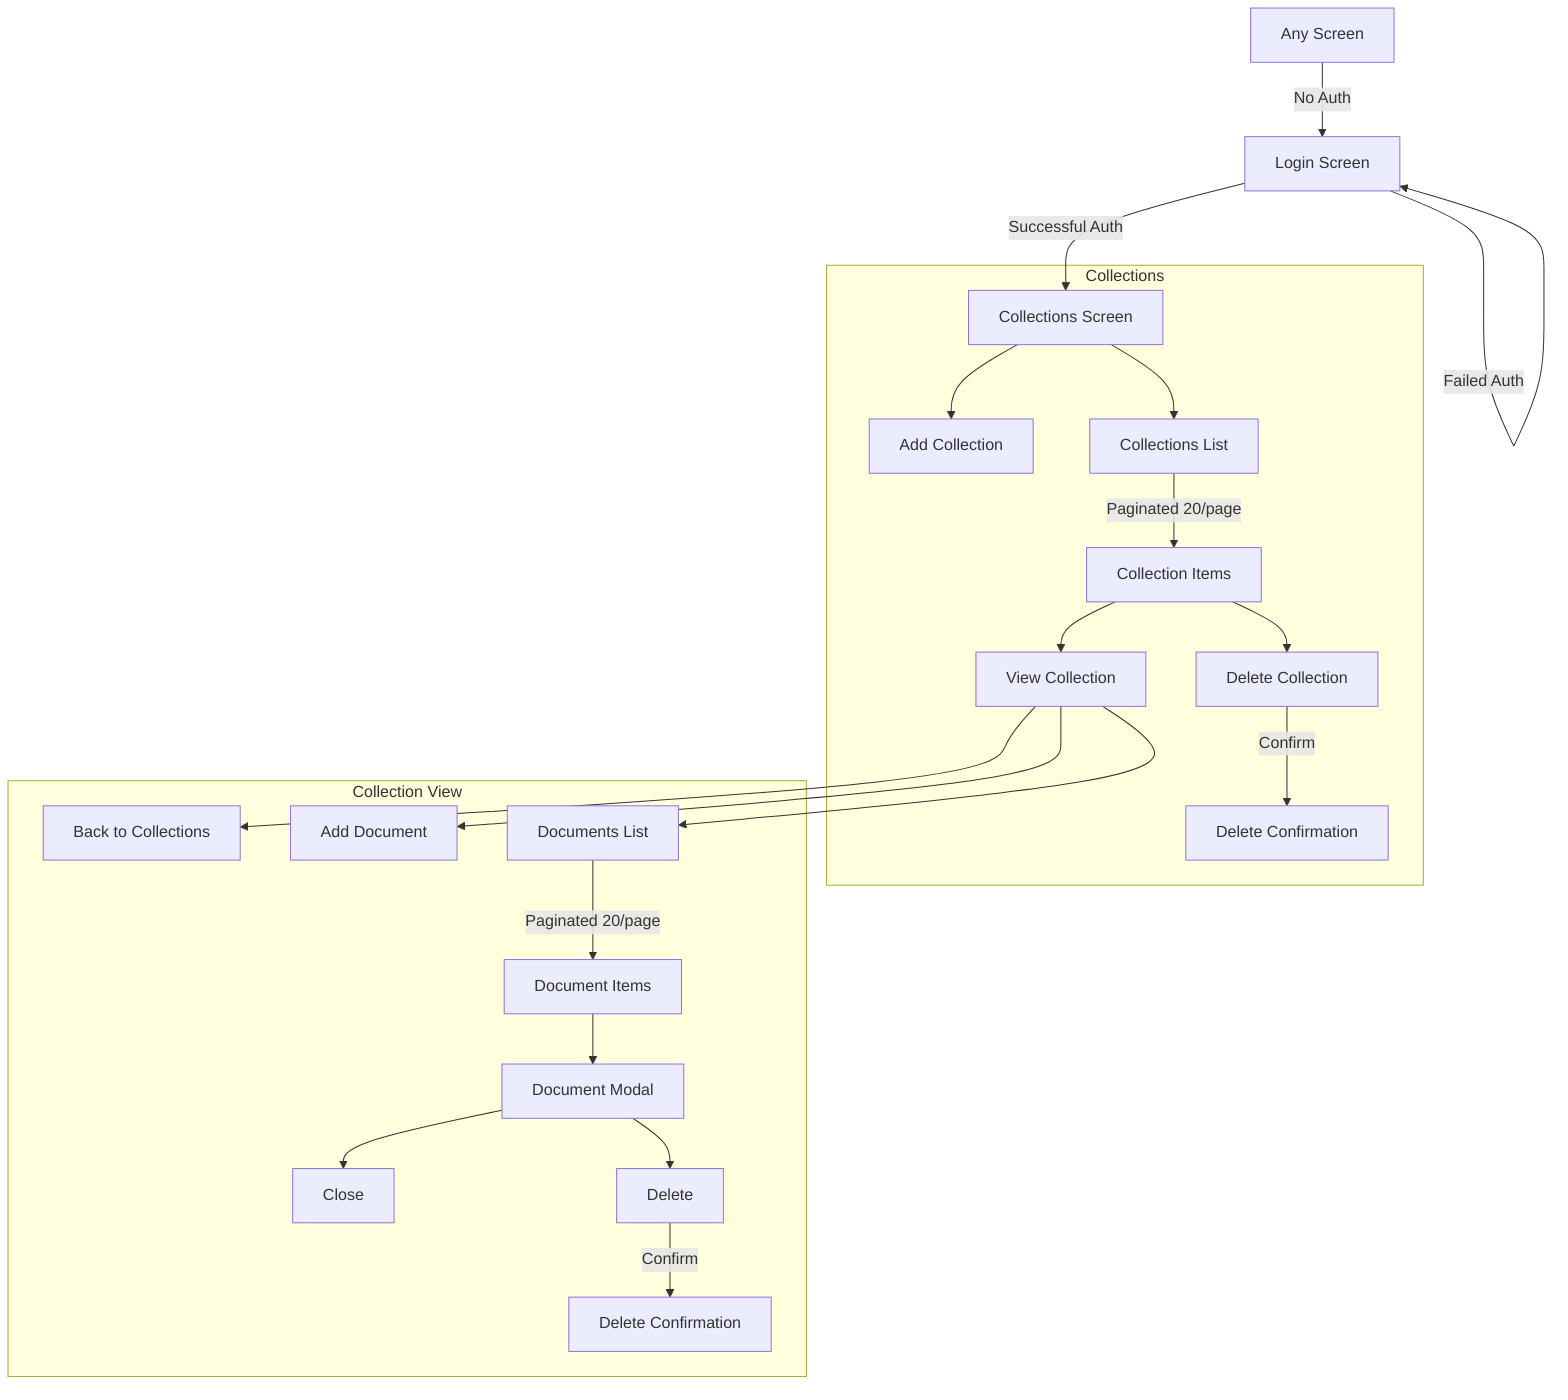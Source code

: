 graph TD
    %% Login Flow
    A[Login Screen] -->|Successful Auth| B[Collections Screen]
    A -->|Failed Auth| A

    %% Authentication Guard
    C[Any Screen] -->|No Auth| A

    %% Collections View
    subgraph Collections
        B --> BA[Add Collection]
        B --> BC[Collections List]
        BC -->|Paginated 20/page| CL[Collection Items]

        %% Collection actions
        CL --> CV[View Collection]
        CL --> CD[Delete Collection]
        CD -->|Confirm| CDC[Delete Confirmation]
    end

    %% Collection Detail View
    subgraph Collection View
        CV --> BB[Back to Collections]
        CV --> DA[Add Document]
        CV --> DL[Documents List]
        DL -->|Paginated 20/page| DI[Document Items]

        %% Document actions
        DI --> DM[Document Modal]
        DM --> DMC[Close]
        DM --> DMD[Delete]
        DMD -->|Confirm| DMDC[Delete Confirmation]
    end